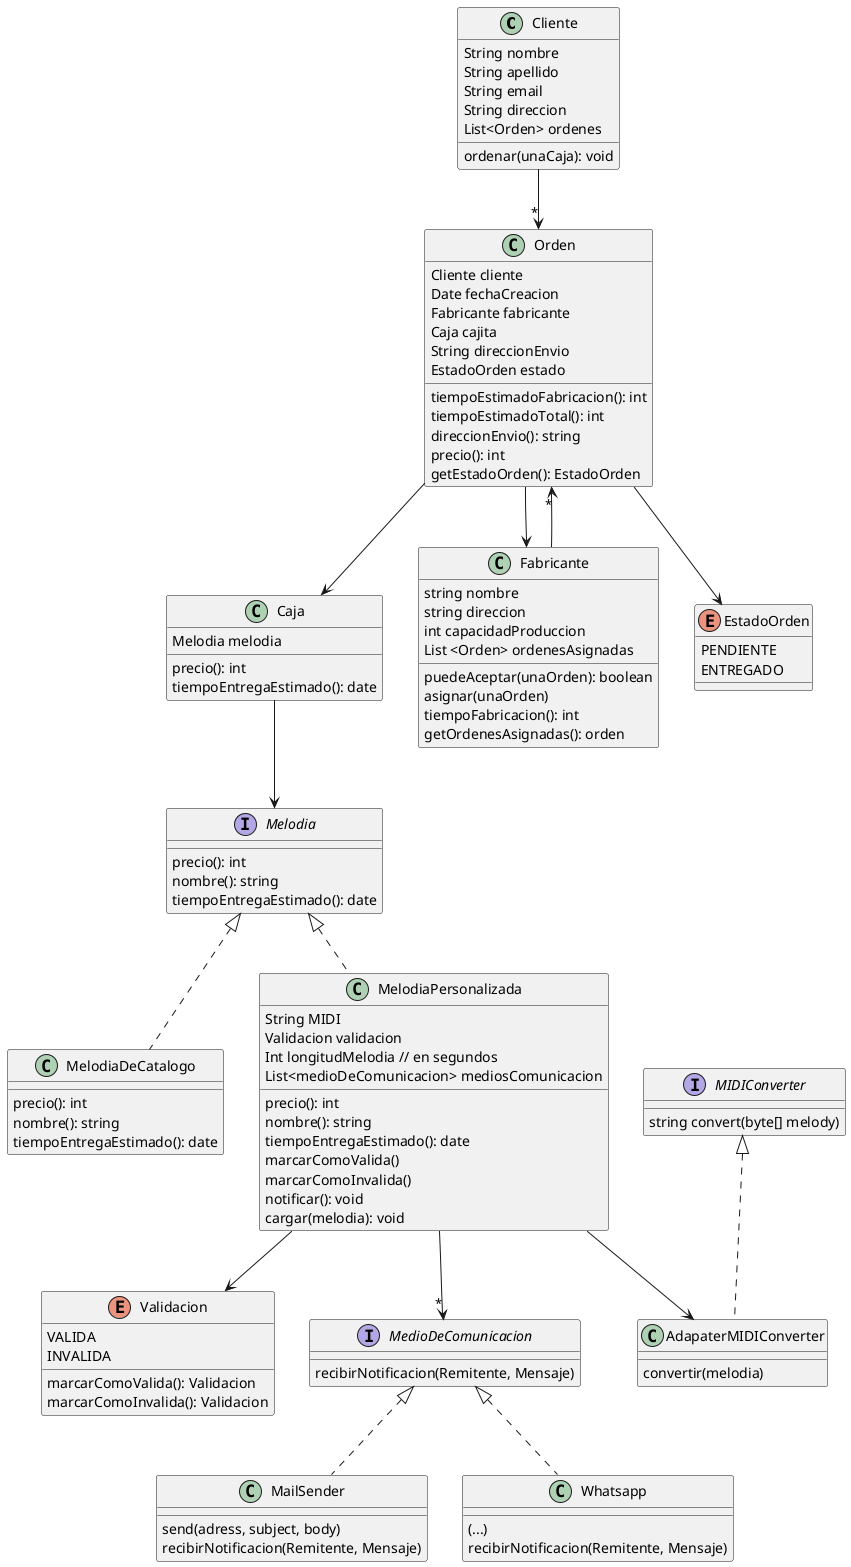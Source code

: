 @startuml
'https://plantuml.com/class-diagram

class Cliente{
    String nombre
    String apellido
    String email
    String direccion
    List<Orden> ordenes
    ordenar(unaCaja): void
}

Cliente -->"*" Orden

class Orden{
    Cliente cliente
    Date fechaCreacion
    Fabricante fabricante
    Caja cajita
    String direccionEnvio
    EstadoOrden estado
    tiempoEstimadoFabricacion(): int
    tiempoEstimadoTotal(): int
    direccionEnvio(): string
    precio(): int
    getEstadoOrden(): EstadoOrden
}
Orden --> Caja
Orden --> Fabricante
Orden --> EstadoOrden

enum EstadoOrden{
    PENDIENTE
    ENTREGADO
}


class Caja{
    Melodia melodia
    precio(): int
    tiempoEntregaEstimado(): date
}

Caja --> Melodia


interface Melodia{
    precio(): int
    nombre(): string
    tiempoEntregaEstimado(): date
}

class MelodiaDeCatalogo implements Melodia{
    precio(): int
    nombre(): string
    tiempoEntregaEstimado(): date
}

class MelodiaPersonalizada implements Melodia{
    String MIDI
    Validacion validacion
    Int longitudMelodia // en segundos
    List<medioDeComunicacion> mediosComunicacion
    precio(): int
    nombre(): string
    tiempoEntregaEstimado(): date
    marcarComoValida()
    marcarComoInvalida()
    notificar(): void
    cargar(melodia): void
}

MelodiaPersonalizada --> Validacion

'enum con compartamiento
enum Validacion{
    VALIDA
    INVALIDA
    marcarComoValida(): Validacion
    marcarComoInvalida(): Validacion
}

interface MIDIConverter{
string convert(byte[] melody)
}

class AdapaterMIDIConverter implements MIDIConverter{
    convertir(melodia)
}

MelodiaPersonalizada --> AdapaterMIDIConverter
MelodiaPersonalizada -->"*" MedioDeComunicacion

interface MedioDeComunicacion{
    recibirNotificacion(Remitente, Mensaje)
}

class MailSender implements MedioDeComunicacion{
    send(adress, subject, body)
    recibirNotificacion(Remitente, Mensaje)
}

class Whatsapp implements MedioDeComunicacion{
    (...)
    recibirNotificacion(Remitente, Mensaje)
}

Fabricante -->"*" Orden

class Fabricante{
    string nombre
    string direccion
    int capacidadProduccion
    List <Orden> ordenesAsignadas
    puedeAceptar(unaOrden): boolean
    asignar(unaOrden)
    tiempoFabricacion(): int
    getOrdenesAsignadas(): orden
}

@enduml
